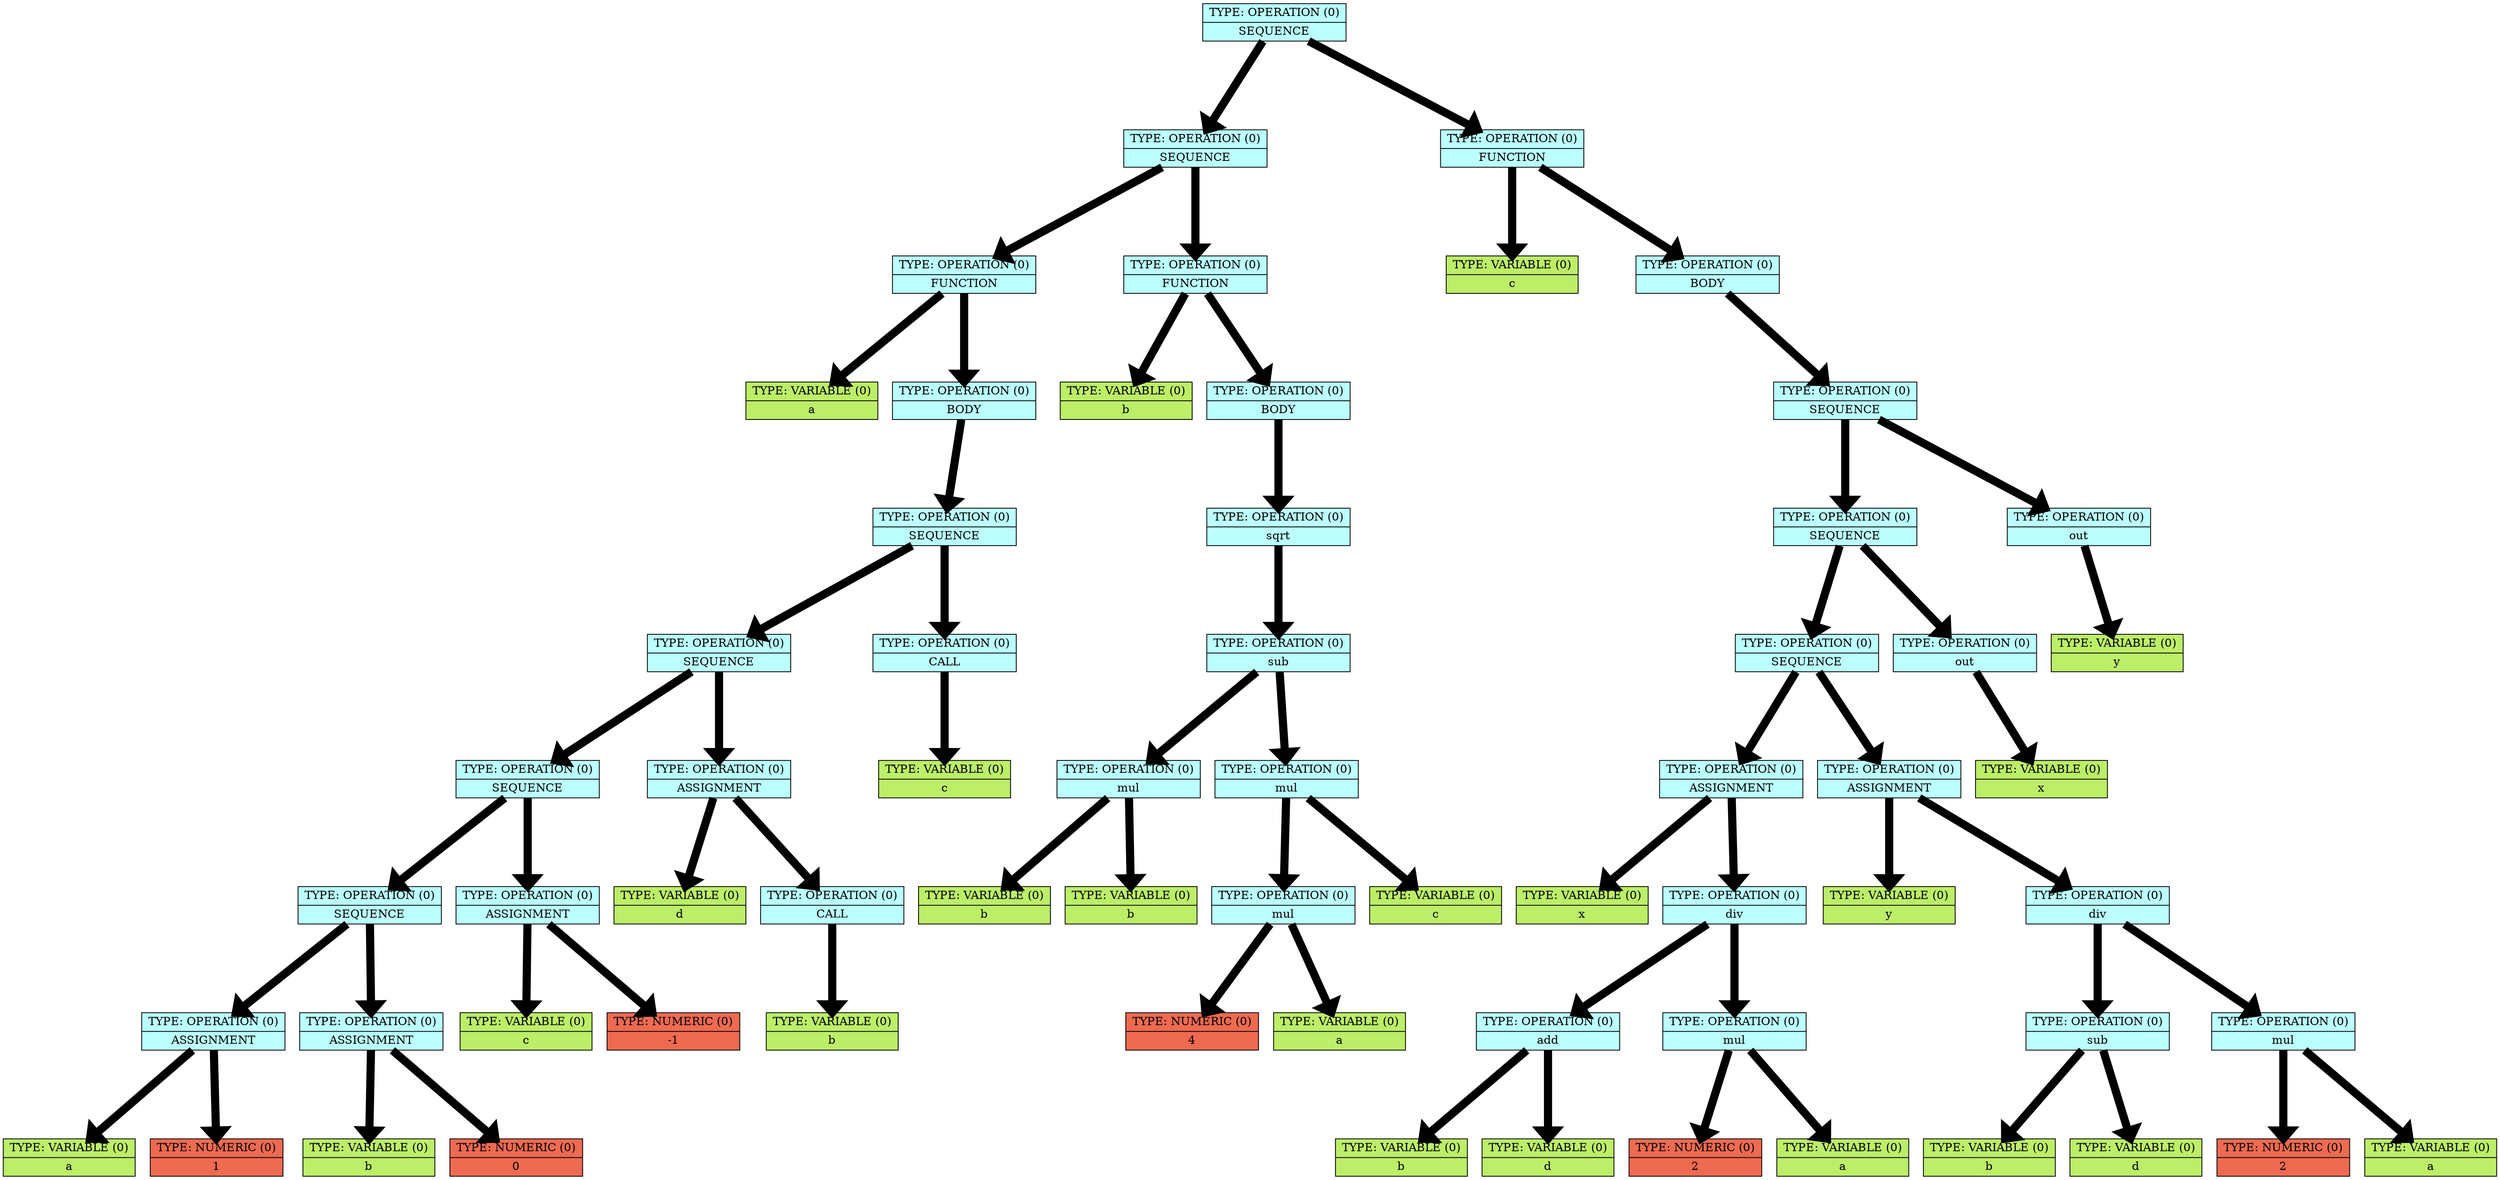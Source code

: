 digraph structs {    
rankdir = TB;        
graph [dpi = 200];   
ranksep = 1.5;       
edge[penwidth = 10]; 
cell0 [style = filled, color = black, shape=record, 
fillcolor = paleturquoise1, label = " { <ptr> TYPE: OPERATION (0) | SEQUENCE} " ];                         
cell1 [style = filled, color = black, shape=record, 
fillcolor = paleturquoise1, label = " { <ptr> TYPE: OPERATION (0) | SEQUENCE} " ];                         
cell2 [style = filled, color = black, shape=record, 
fillcolor = paleturquoise1, label = " { <ptr> TYPE: OPERATION (0) | FUNCTION} " ];                         
cell3 [style = filled, color = black, shape=record, 
fillcolor = darkolivegreen2, label = " { <ptr> TYPE: VARIABLE (0) | a} " ];                         
cell4 [style = filled, color = black, shape=record, 
fillcolor = paleturquoise1, label = " { <ptr> TYPE: OPERATION (0) | BODY} " ];                         
cell5 [style = filled, color = black, shape=record, 
fillcolor = paleturquoise1, label = " { <ptr> TYPE: OPERATION (0) | SEQUENCE} " ];                         
cell6 [style = filled, color = black, shape=record, 
fillcolor = paleturquoise1, label = " { <ptr> TYPE: OPERATION (0) | SEQUENCE} " ];                         
cell7 [style = filled, color = black, shape=record, 
fillcolor = paleturquoise1, label = " { <ptr> TYPE: OPERATION (0) | SEQUENCE} " ];                         
cell8 [style = filled, color = black, shape=record, 
fillcolor = paleturquoise1, label = " { <ptr> TYPE: OPERATION (0) | SEQUENCE} " ];                         
cell9 [style = filled, color = black, shape=record, 
fillcolor = paleturquoise1, label = " { <ptr> TYPE: OPERATION (0) | ASSIGNMENT} " ];                         
cell10 [style = filled, color = black, shape=record, 
fillcolor = darkolivegreen2, label = " { <ptr> TYPE: VARIABLE (0) | a} " ];                         
cell11 [style = filled, color = black, shape=record, 
fillcolor = coral2, label = " { <ptr> TYPE: NUMERIC (0) | 1} " ];                         
cell12 [style = filled, color = black, shape=record, 
fillcolor = paleturquoise1, label = " { <ptr> TYPE: OPERATION (0) | ASSIGNMENT} " ];                         
cell13 [style = filled, color = black, shape=record, 
fillcolor = darkolivegreen2, label = " { <ptr> TYPE: VARIABLE (0) | b} " ];                         
cell14 [style = filled, color = black, shape=record, 
fillcolor = coral2, label = " { <ptr> TYPE: NUMERIC (0) | 0} " ];                         
cell15 [style = filled, color = black, shape=record, 
fillcolor = paleturquoise1, label = " { <ptr> TYPE: OPERATION (0) | ASSIGNMENT} " ];                         
cell16 [style = filled, color = black, shape=record, 
fillcolor = darkolivegreen2, label = " { <ptr> TYPE: VARIABLE (0) | c} " ];                         
cell17 [style = filled, color = black, shape=record, 
fillcolor = coral2, label = " { <ptr> TYPE: NUMERIC (0) | -1} " ];                         
cell18 [style = filled, color = black, shape=record, 
fillcolor = paleturquoise1, label = " { <ptr> TYPE: OPERATION (0) | ASSIGNMENT} " ];                         
cell19 [style = filled, color = black, shape=record, 
fillcolor = darkolivegreen2, label = " { <ptr> TYPE: VARIABLE (0) | d} " ];                         
cell20 [style = filled, color = black, shape=record, 
fillcolor = paleturquoise1, label = " { <ptr> TYPE: OPERATION (0) | CALL} " ];                         
cell21 [style = filled, color = black, shape=record, 
fillcolor = darkolivegreen2, label = " { <ptr> TYPE: VARIABLE (0) | b} " ];                         
cell22 [style = filled, color = black, shape=record, 
fillcolor = paleturquoise1, label = " { <ptr> TYPE: OPERATION (0) | CALL} " ];                         
cell23 [style = filled, color = black, shape=record, 
fillcolor = darkolivegreen2, label = " { <ptr> TYPE: VARIABLE (0) | c} " ];                         
cell24 [style = filled, color = black, shape=record, 
fillcolor = paleturquoise1, label = " { <ptr> TYPE: OPERATION (0) | FUNCTION} " ];                         
cell25 [style = filled, color = black, shape=record, 
fillcolor = darkolivegreen2, label = " { <ptr> TYPE: VARIABLE (0) | b} " ];                         
cell26 [style = filled, color = black, shape=record, 
fillcolor = paleturquoise1, label = " { <ptr> TYPE: OPERATION (0) | BODY} " ];                         
cell27 [style = filled, color = black, shape=record, 
fillcolor = paleturquoise1, label = " { <ptr> TYPE: OPERATION (0) | sqrt} " ];                         
cell28 [style = filled, color = black, shape=record, 
fillcolor = paleturquoise1, label = " { <ptr> TYPE: OPERATION (0) | sub} " ];                         
cell29 [style = filled, color = black, shape=record, 
fillcolor = paleturquoise1, label = " { <ptr> TYPE: OPERATION (0) | mul} " ];                         
cell30 [style = filled, color = black, shape=record, 
fillcolor = darkolivegreen2, label = " { <ptr> TYPE: VARIABLE (0) | b} " ];                         
cell31 [style = filled, color = black, shape=record, 
fillcolor = darkolivegreen2, label = " { <ptr> TYPE: VARIABLE (0) | b} " ];                         
cell32 [style = filled, color = black, shape=record, 
fillcolor = paleturquoise1, label = " { <ptr> TYPE: OPERATION (0) | mul} " ];                         
cell33 [style = filled, color = black, shape=record, 
fillcolor = paleturquoise1, label = " { <ptr> TYPE: OPERATION (0) | mul} " ];                         
cell34 [style = filled, color = black, shape=record, 
fillcolor = coral2, label = " { <ptr> TYPE: NUMERIC (0) | 4} " ];                         
cell35 [style = filled, color = black, shape=record, 
fillcolor = darkolivegreen2, label = " { <ptr> TYPE: VARIABLE (0) | a} " ];                         
cell36 [style = filled, color = black, shape=record, 
fillcolor = darkolivegreen2, label = " { <ptr> TYPE: VARIABLE (0) | c} " ];                         
cell37 [style = filled, color = black, shape=record, 
fillcolor = paleturquoise1, label = " { <ptr> TYPE: OPERATION (0) | FUNCTION} " ];                         
cell38 [style = filled, color = black, shape=record, 
fillcolor = darkolivegreen2, label = " { <ptr> TYPE: VARIABLE (0) | c} " ];                         
cell39 [style = filled, color = black, shape=record, 
fillcolor = paleturquoise1, label = " { <ptr> TYPE: OPERATION (0) | BODY} " ];                         
cell40 [style = filled, color = black, shape=record, 
fillcolor = paleturquoise1, label = " { <ptr> TYPE: OPERATION (0) | SEQUENCE} " ];                         
cell41 [style = filled, color = black, shape=record, 
fillcolor = paleturquoise1, label = " { <ptr> TYPE: OPERATION (0) | SEQUENCE} " ];                         
cell42 [style = filled, color = black, shape=record, 
fillcolor = paleturquoise1, label = " { <ptr> TYPE: OPERATION (0) | SEQUENCE} " ];                         
cell43 [style = filled, color = black, shape=record, 
fillcolor = paleturquoise1, label = " { <ptr> TYPE: OPERATION (0) | ASSIGNMENT} " ];                         
cell44 [style = filled, color = black, shape=record, 
fillcolor = darkolivegreen2, label = " { <ptr> TYPE: VARIABLE (0) | x} " ];                         
cell45 [style = filled, color = black, shape=record, 
fillcolor = paleturquoise1, label = " { <ptr> TYPE: OPERATION (0) | div} " ];                         
cell46 [style = filled, color = black, shape=record, 
fillcolor = paleturquoise1, label = " { <ptr> TYPE: OPERATION (0) | add} " ];                         
cell47 [style = filled, color = black, shape=record, 
fillcolor = darkolivegreen2, label = " { <ptr> TYPE: VARIABLE (0) | b} " ];                         
cell48 [style = filled, color = black, shape=record, 
fillcolor = darkolivegreen2, label = " { <ptr> TYPE: VARIABLE (0) | d} " ];                         
cell49 [style = filled, color = black, shape=record, 
fillcolor = paleturquoise1, label = " { <ptr> TYPE: OPERATION (0) | mul} " ];                         
cell50 [style = filled, color = black, shape=record, 
fillcolor = coral2, label = " { <ptr> TYPE: NUMERIC (0) | 2} " ];                         
cell51 [style = filled, color = black, shape=record, 
fillcolor = darkolivegreen2, label = " { <ptr> TYPE: VARIABLE (0) | a} " ];                         
cell52 [style = filled, color = black, shape=record, 
fillcolor = paleturquoise1, label = " { <ptr> TYPE: OPERATION (0) | ASSIGNMENT} " ];                         
cell53 [style = filled, color = black, shape=record, 
fillcolor = darkolivegreen2, label = " { <ptr> TYPE: VARIABLE (0) | y} " ];                         
cell54 [style = filled, color = black, shape=record, 
fillcolor = paleturquoise1, label = " { <ptr> TYPE: OPERATION (0) | div} " ];                         
cell55 [style = filled, color = black, shape=record, 
fillcolor = paleturquoise1, label = " { <ptr> TYPE: OPERATION (0) | sub} " ];                         
cell56 [style = filled, color = black, shape=record, 
fillcolor = darkolivegreen2, label = " { <ptr> TYPE: VARIABLE (0) | b} " ];                         
cell57 [style = filled, color = black, shape=record, 
fillcolor = darkolivegreen2, label = " { <ptr> TYPE: VARIABLE (0) | d} " ];                         
cell58 [style = filled, color = black, shape=record, 
fillcolor = paleturquoise1, label = " { <ptr> TYPE: OPERATION (0) | mul} " ];                         
cell59 [style = filled, color = black, shape=record, 
fillcolor = coral2, label = " { <ptr> TYPE: NUMERIC (0) | 2} " ];                         
cell60 [style = filled, color = black, shape=record, 
fillcolor = darkolivegreen2, label = " { <ptr> TYPE: VARIABLE (0) | a} " ];                         
cell61 [style = filled, color = black, shape=record, 
fillcolor = paleturquoise1, label = " { <ptr> TYPE: OPERATION (0) | out} " ];                         
cell62 [style = filled, color = black, shape=record, 
fillcolor = darkolivegreen2, label = " { <ptr> TYPE: VARIABLE (0) | x} " ];                         
cell63 [style = filled, color = black, shape=record, 
fillcolor = paleturquoise1, label = " { <ptr> TYPE: OPERATION (0) | out} " ];                         
cell64 [style = filled, color = black, shape=record, 
fillcolor = darkolivegreen2, label = " { <ptr> TYPE: VARIABLE (0) | y} " ];                         
cell0 -> cell1;
cell1 -> cell2;
cell2 -> cell3;
cell2 -> cell4;
cell4 -> cell5;
cell5 -> cell6;
cell6 -> cell7;
cell7 -> cell8;
cell8 -> cell9;
cell9 -> cell10;
cell9 -> cell11;
cell8 -> cell12;
cell12 -> cell13;
cell12 -> cell14;
cell7 -> cell15;
cell15 -> cell16;
cell15 -> cell17;
cell6 -> cell18;
cell18 -> cell19;
cell18 -> cell20;
cell20 -> cell21;
cell5 -> cell22;
cell22 -> cell23;
cell1 -> cell24;
cell24 -> cell25;
cell24 -> cell26;
cell26 -> cell27;
cell27 -> cell28;
cell28 -> cell29;
cell29 -> cell30;
cell29 -> cell31;
cell28 -> cell32;
cell32 -> cell33;
cell33 -> cell34;
cell33 -> cell35;
cell32 -> cell36;
cell0 -> cell37;
cell37 -> cell38;
cell37 -> cell39;
cell39 -> cell40;
cell40 -> cell41;
cell41 -> cell42;
cell42 -> cell43;
cell43 -> cell44;
cell43 -> cell45;
cell45 -> cell46;
cell46 -> cell47;
cell46 -> cell48;
cell45 -> cell49;
cell49 -> cell50;
cell49 -> cell51;
cell42 -> cell52;
cell52 -> cell53;
cell52 -> cell54;
cell54 -> cell55;
cell55 -> cell56;
cell55 -> cell57;
cell54 -> cell58;
cell58 -> cell59;
cell58 -> cell60;
cell41 -> cell61;
cell61 -> cell62;
cell40 -> cell63;
cell63 -> cell64;
}
